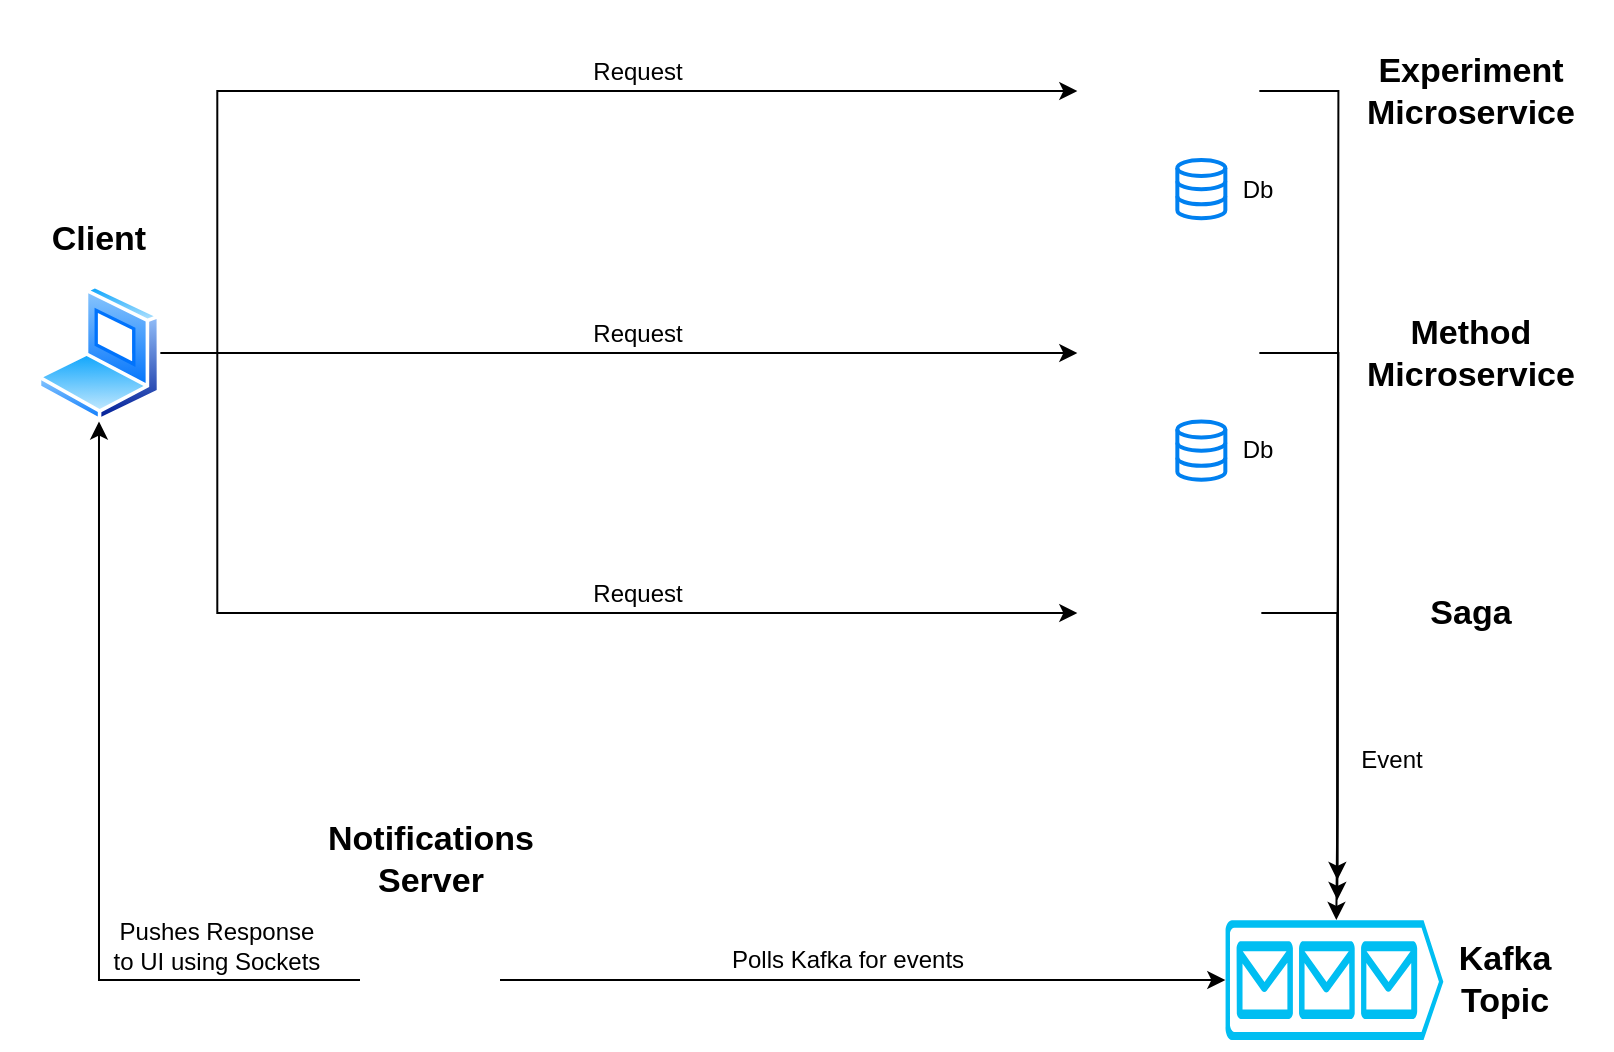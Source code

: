 <mxfile version="13.0.2" type="device"><diagram id="00JrVzIR68p2nqVx6YMX" name="Page-1"><mxGraphModel dx="946" dy="646" grid="1" gridSize="10" guides="1" tooltips="1" connect="1" arrows="1" fold="1" page="1" pageScale="1" pageWidth="850" pageHeight="1100" math="0" shadow="0"><root><mxCell id="0"/><mxCell id="1" parent="0"/><mxCell id="_c8GkUEo_hOH16_7Dj2p-37" style="edgeStyle=orthogonalEdgeStyle;rounded=0;orthogonalLoop=1;jettySize=auto;html=1;" edge="1" parent="1" source="_c8GkUEo_hOH16_7Dj2p-4"><mxGeometry relative="1" as="geometry"><mxPoint x="678.67" y="500" as="targetPoint"/></mxGeometry></mxCell><mxCell id="_c8GkUEo_hOH16_7Dj2p-4" value="" style="shape=image;html=1;verticalAlign=top;verticalLabelPosition=bottom;labelBackgroundColor=#ffffff;imageAspect=0;aspect=fixed;image=https://cdn2.iconfinder.com/data/icons/whcompare-isometric-web-hosting-servers/50/cloud-server-128.png" vertex="1" parent="1"><mxGeometry x="548.67" y="60" width="91" height="91" as="geometry"/></mxCell><mxCell id="_c8GkUEo_hOH16_7Dj2p-22" style="edgeStyle=orthogonalEdgeStyle;rounded=0;orthogonalLoop=1;jettySize=auto;html=1;exitX=1;exitY=0.5;exitDx=0;exitDy=0;entryX=0;entryY=0.5;entryDx=0;entryDy=0;" edge="1" parent="1" source="_c8GkUEo_hOH16_7Dj2p-10" target="_c8GkUEo_hOH16_7Dj2p-4"><mxGeometry relative="1" as="geometry"><Array as="points"><mxPoint x="118.67" y="237"/><mxPoint x="118.67" y="106"/></Array></mxGeometry></mxCell><mxCell id="_c8GkUEo_hOH16_7Dj2p-23" style="edgeStyle=orthogonalEdgeStyle;rounded=0;orthogonalLoop=1;jettySize=auto;html=1;entryX=0;entryY=0.5;entryDx=0;entryDy=0;" edge="1" parent="1" source="_c8GkUEo_hOH16_7Dj2p-10" target="_c8GkUEo_hOH16_7Dj2p-11"><mxGeometry relative="1" as="geometry"/></mxCell><mxCell id="_c8GkUEo_hOH16_7Dj2p-24" style="edgeStyle=orthogonalEdgeStyle;rounded=0;orthogonalLoop=1;jettySize=auto;html=1;entryX=0;entryY=0.5;entryDx=0;entryDy=0;" edge="1" parent="1" source="_c8GkUEo_hOH16_7Dj2p-10" target="_c8GkUEo_hOH16_7Dj2p-12"><mxGeometry relative="1" as="geometry"><Array as="points"><mxPoint x="118.67" y="237"/><mxPoint x="118.67" y="367"/></Array></mxGeometry></mxCell><mxCell id="_c8GkUEo_hOH16_7Dj2p-10" value="" style="aspect=fixed;perimeter=ellipsePerimeter;html=1;align=center;shadow=0;dashed=0;spacingTop=3;image;image=img/lib/active_directory/laptop_client.svg;" vertex="1" parent="1"><mxGeometry x="28.67" y="202.25" width="61.65" height="68.5" as="geometry"/></mxCell><mxCell id="_c8GkUEo_hOH16_7Dj2p-36" style="edgeStyle=orthogonalEdgeStyle;rounded=0;orthogonalLoop=1;jettySize=auto;html=1;" edge="1" parent="1" source="_c8GkUEo_hOH16_7Dj2p-11"><mxGeometry relative="1" as="geometry"><mxPoint x="678.67" y="510" as="targetPoint"/></mxGeometry></mxCell><mxCell id="_c8GkUEo_hOH16_7Dj2p-11" value="" style="shape=image;html=1;verticalAlign=top;verticalLabelPosition=bottom;labelBackgroundColor=#ffffff;imageAspect=0;aspect=fixed;image=https://cdn2.iconfinder.com/data/icons/whcompare-isometric-web-hosting-servers/50/cloud-server-128.png" vertex="1" parent="1"><mxGeometry x="548.67" y="191" width="91" height="91" as="geometry"/></mxCell><mxCell id="_c8GkUEo_hOH16_7Dj2p-35" style="edgeStyle=orthogonalEdgeStyle;rounded=0;orthogonalLoop=1;jettySize=auto;html=1;entryX=0.5;entryY=0;entryDx=0;entryDy=0;entryPerimeter=0;" edge="1" parent="1"><mxGeometry relative="1" as="geometry"><mxPoint x="678.17" y="520" as="targetPoint"/><mxPoint x="640.67" y="366.5" as="sourcePoint"/><Array as="points"><mxPoint x="678.67" y="367"/><mxPoint x="678.67" y="466"/></Array></mxGeometry></mxCell><mxCell id="_c8GkUEo_hOH16_7Dj2p-12" value="" style="shape=image;html=1;verticalAlign=top;verticalLabelPosition=bottom;labelBackgroundColor=#ffffff;imageAspect=0;aspect=fixed;image=https://cdn2.iconfinder.com/data/icons/whcompare-isometric-web-hosting-servers/50/cloud-server-128.png" vertex="1" parent="1"><mxGeometry x="548.67" y="321" width="91" height="91" as="geometry"/></mxCell><mxCell id="_c8GkUEo_hOH16_7Dj2p-41" style="edgeStyle=orthogonalEdgeStyle;rounded=0;orthogonalLoop=1;jettySize=auto;html=1;entryX=0;entryY=0.5;entryDx=0;entryDy=0;entryPerimeter=0;" edge="1" parent="1" source="_c8GkUEo_hOH16_7Dj2p-13" target="_c8GkUEo_hOH16_7Dj2p-21"><mxGeometry relative="1" as="geometry"/></mxCell><mxCell id="_c8GkUEo_hOH16_7Dj2p-42" style="edgeStyle=orthogonalEdgeStyle;rounded=0;orthogonalLoop=1;jettySize=auto;html=1;entryX=0.5;entryY=1;entryDx=0;entryDy=0;" edge="1" parent="1" source="_c8GkUEo_hOH16_7Dj2p-13" target="_c8GkUEo_hOH16_7Dj2p-10"><mxGeometry relative="1" as="geometry"/></mxCell><mxCell id="_c8GkUEo_hOH16_7Dj2p-13" value="" style="shape=image;html=1;verticalAlign=top;verticalLabelPosition=bottom;labelBackgroundColor=#ffffff;imageAspect=0;aspect=fixed;image=https://cdn1.iconfinder.com/data/icons/just-for-fun/64/__notification_messege_alarm-128.png" vertex="1" parent="1"><mxGeometry x="190" y="515" width="70" height="70" as="geometry"/></mxCell><mxCell id="_c8GkUEo_hOH16_7Dj2p-14" value="&lt;b style=&quot;font-size: 17px&quot;&gt;Experiment &lt;br&gt;Microservice&lt;/b&gt;" style="text;html=1;strokeColor=none;fillColor=none;align=center;verticalAlign=middle;whiteSpace=wrap;rounded=0;" vertex="1" parent="1"><mxGeometry x="675.67" y="75.5" width="139" height="60" as="geometry"/></mxCell><mxCell id="_c8GkUEo_hOH16_7Dj2p-15" value="&lt;b style=&quot;font-size: 17px&quot;&gt;Method&lt;br&gt;Microservice&lt;/b&gt;" style="text;html=1;strokeColor=none;fillColor=none;align=center;verticalAlign=middle;whiteSpace=wrap;rounded=0;" vertex="1" parent="1"><mxGeometry x="675.67" y="206.5" width="139" height="60" as="geometry"/></mxCell><mxCell id="_c8GkUEo_hOH16_7Dj2p-16" value="&lt;span style=&quot;font-size: 17px&quot;&gt;&lt;b&gt;Saga&lt;/b&gt;&lt;/span&gt;" style="text;html=1;strokeColor=none;fillColor=none;align=center;verticalAlign=middle;whiteSpace=wrap;rounded=0;" vertex="1" parent="1"><mxGeometry x="685.67" y="344.75" width="119" height="43.5" as="geometry"/></mxCell><mxCell id="_c8GkUEo_hOH16_7Dj2p-17" value="&lt;span style=&quot;font-size: 17px&quot;&gt;&lt;b&gt;Notifications&lt;br&gt;Server&lt;/b&gt;&lt;/span&gt;" style="text;html=1;strokeColor=none;fillColor=none;align=center;verticalAlign=middle;whiteSpace=wrap;rounded=0;" vertex="1" parent="1"><mxGeometry x="155.5" y="460" width="139" height="60" as="geometry"/></mxCell><mxCell id="_c8GkUEo_hOH16_7Dj2p-20" value="&lt;span style=&quot;font-size: 17px&quot;&gt;&lt;b&gt;Client&lt;/b&gt;&lt;/span&gt;" style="text;html=1;strokeColor=none;fillColor=none;align=center;verticalAlign=middle;whiteSpace=wrap;rounded=0;" vertex="1" parent="1"><mxGeometry x="10.0" y="160" width="99" height="40" as="geometry"/></mxCell><mxCell id="_c8GkUEo_hOH16_7Dj2p-21" value="" style="verticalLabelPosition=bottom;html=1;verticalAlign=top;align=center;strokeColor=none;fillColor=#00BEF2;shape=mxgraph.azure.queue_generic;pointerEvents=1;" vertex="1" parent="1"><mxGeometry x="622.67" y="520" width="109" height="60" as="geometry"/></mxCell><mxCell id="_c8GkUEo_hOH16_7Dj2p-25" value="" style="html=1;verticalLabelPosition=bottom;align=center;labelBackgroundColor=#ffffff;verticalAlign=top;strokeWidth=2;strokeColor=#0080F0;shadow=0;dashed=0;shape=mxgraph.ios7.icons.data;" vertex="1" parent="1"><mxGeometry x="598.67" y="140" width="24" height="29.1" as="geometry"/></mxCell><mxCell id="_c8GkUEo_hOH16_7Dj2p-26" value="" style="html=1;verticalLabelPosition=bottom;align=center;labelBackgroundColor=#ffffff;verticalAlign=top;strokeWidth=2;strokeColor=#0080F0;shadow=0;dashed=0;shape=mxgraph.ios7.icons.data;" vertex="1" parent="1"><mxGeometry x="598.67" y="270.75" width="24" height="29.1" as="geometry"/></mxCell><mxCell id="_c8GkUEo_hOH16_7Dj2p-27" value="Db" style="text;html=1;strokeColor=none;fillColor=none;align=center;verticalAlign=middle;whiteSpace=wrap;rounded=0;" vertex="1" parent="1"><mxGeometry x="618.67" y="144.55" width="40" height="20" as="geometry"/></mxCell><mxCell id="_c8GkUEo_hOH16_7Dj2p-30" value="Db" style="text;html=1;strokeColor=none;fillColor=none;align=center;verticalAlign=middle;whiteSpace=wrap;rounded=0;" vertex="1" parent="1"><mxGeometry x="618.67" y="275.3" width="40" height="20" as="geometry"/></mxCell><mxCell id="_c8GkUEo_hOH16_7Dj2p-31" value="Request" style="text;html=1;strokeColor=none;fillColor=none;align=center;verticalAlign=middle;whiteSpace=wrap;rounded=0;" vertex="1" parent="1"><mxGeometry x="308.67" y="86" width="40" height="20" as="geometry"/></mxCell><mxCell id="_c8GkUEo_hOH16_7Dj2p-32" value="Request" style="text;html=1;strokeColor=none;fillColor=none;align=center;verticalAlign=middle;whiteSpace=wrap;rounded=0;" vertex="1" parent="1"><mxGeometry x="308.67" y="217" width="40" height="20" as="geometry"/></mxCell><mxCell id="_c8GkUEo_hOH16_7Dj2p-33" value="Request" style="text;html=1;strokeColor=none;fillColor=none;align=center;verticalAlign=middle;whiteSpace=wrap;rounded=0;" vertex="1" parent="1"><mxGeometry x="308.67" y="346.75" width="40" height="20" as="geometry"/></mxCell><mxCell id="_c8GkUEo_hOH16_7Dj2p-38" value="&lt;span style=&quot;font-size: 17px&quot;&gt;&lt;b&gt;Kafka&lt;br&gt;Topic&lt;/b&gt;&lt;/span&gt;" style="text;html=1;strokeColor=none;fillColor=none;align=center;verticalAlign=middle;whiteSpace=wrap;rounded=0;" vertex="1" parent="1"><mxGeometry x="708.67" y="520" width="107" height="60" as="geometry"/></mxCell><mxCell id="_c8GkUEo_hOH16_7Dj2p-39" value="Event" style="text;html=1;strokeColor=none;fillColor=none;align=center;verticalAlign=middle;whiteSpace=wrap;rounded=0;" vertex="1" parent="1"><mxGeometry x="685.67" y="430" width="40" height="20" as="geometry"/></mxCell><mxCell id="_c8GkUEo_hOH16_7Dj2p-43" value="Polls Kafka for events" style="text;html=1;strokeColor=none;fillColor=none;align=center;verticalAlign=middle;whiteSpace=wrap;rounded=0;" vertex="1" parent="1"><mxGeometry x="318.67" y="530" width="230" height="20" as="geometry"/></mxCell><mxCell id="_c8GkUEo_hOH16_7Dj2p-44" value="Pushes Response to UI using Sockets" style="text;html=1;strokeColor=none;fillColor=none;align=center;verticalAlign=middle;whiteSpace=wrap;rounded=0;" vertex="1" parent="1"><mxGeometry x="63" y="513" width="111" height="40" as="geometry"/></mxCell></root></mxGraphModel></diagram></mxfile>